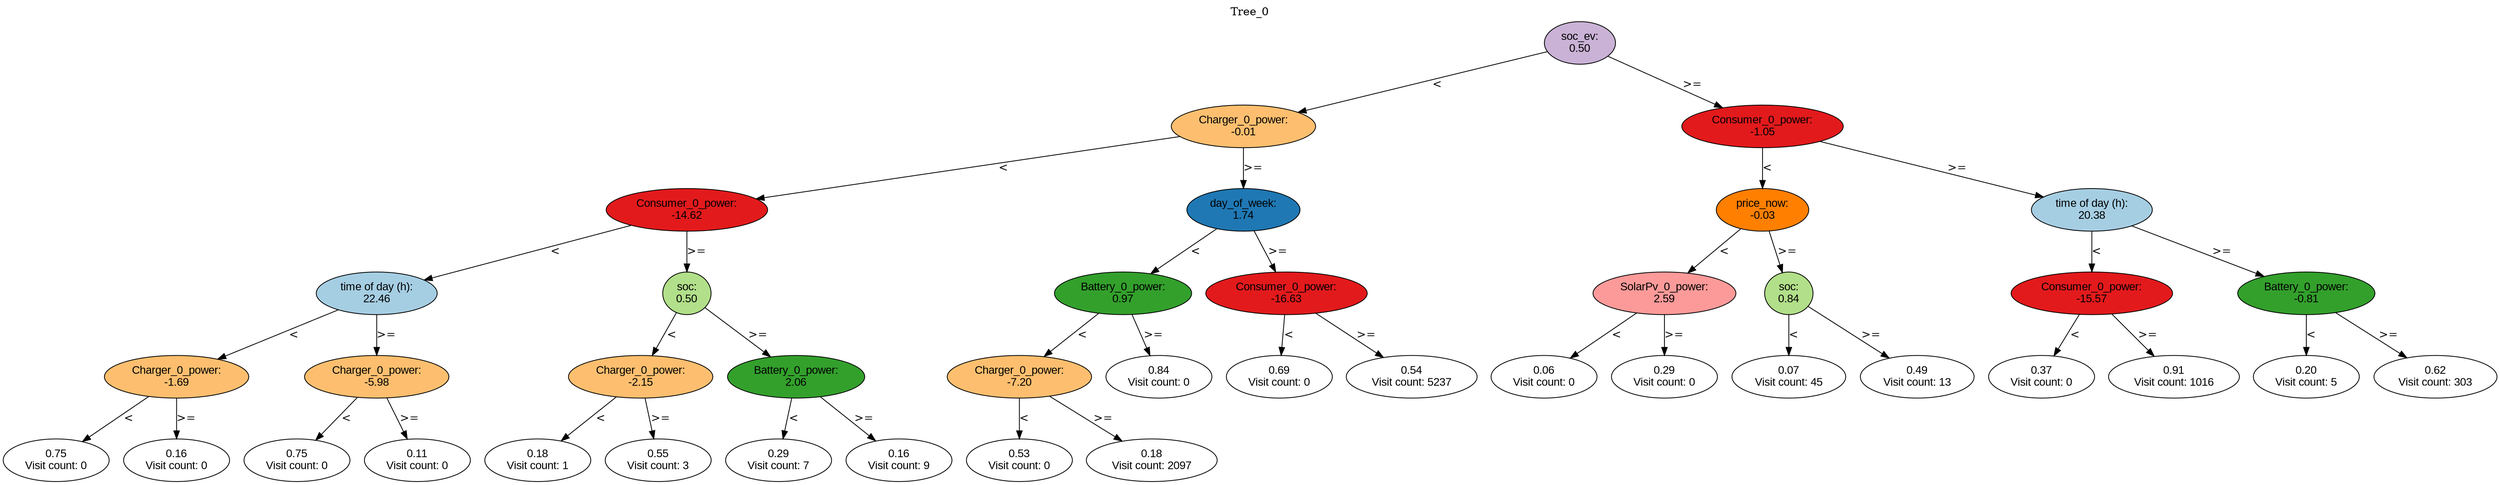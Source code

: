 digraph BST {
    node [fontname="Arial" style=filled colorscheme=paired12];
    0 [ label = "soc_ev:
0.50" fillcolor=9];
    1 [ label = "Charger_0_power:
-0.01" fillcolor=7];
    2 [ label = "Consumer_0_power:
-14.62" fillcolor=6];
    3 [ label = "time of day (h):
22.46" fillcolor=1];
    4 [ label = "Charger_0_power:
-1.69" fillcolor=7];
    5 [ label = "0.75
Visit count: 0" fillcolor=white];
    6 [ label = "0.16
Visit count: 0" fillcolor=white];
    7 [ label = "Charger_0_power:
-5.98" fillcolor=7];
    8 [ label = "0.75
Visit count: 0" fillcolor=white];
    9 [ label = "0.11
Visit count: 0" fillcolor=white];
    10 [ label = "soc:
0.50" fillcolor=3];
    11 [ label = "Charger_0_power:
-2.15" fillcolor=7];
    12 [ label = "0.18
Visit count: 1" fillcolor=white];
    13 [ label = "0.55
Visit count: 3" fillcolor=white];
    14 [ label = "Battery_0_power:
2.06" fillcolor=4];
    15 [ label = "0.29
Visit count: 7" fillcolor=white];
    16 [ label = "0.16
Visit count: 9" fillcolor=white];
    17 [ label = "day_of_week:
1.74" fillcolor=2];
    18 [ label = "Battery_0_power:
0.97" fillcolor=4];
    19 [ label = "Charger_0_power:
-7.20" fillcolor=7];
    20 [ label = "0.53
Visit count: 0" fillcolor=white];
    21 [ label = "0.18
Visit count: 2097" fillcolor=white];
    22 [ label = "0.84
Visit count: 0" fillcolor=white];
    23 [ label = "Consumer_0_power:
-16.63" fillcolor=6];
    24 [ label = "0.69
Visit count: 0" fillcolor=white];
    25 [ label = "0.54
Visit count: 5237" fillcolor=white];
    26 [ label = "Consumer_0_power:
-1.05" fillcolor=6];
    27 [ label = "price_now:
-0.03" fillcolor=8];
    28 [ label = "SolarPv_0_power:
2.59" fillcolor=5];
    29 [ label = "0.06
Visit count: 0" fillcolor=white];
    30 [ label = "0.29
Visit count: 0" fillcolor=white];
    31 [ label = "soc:
0.84" fillcolor=3];
    32 [ label = "0.07
Visit count: 45" fillcolor=white];
    33 [ label = "0.49
Visit count: 13" fillcolor=white];
    34 [ label = "time of day (h):
20.38" fillcolor=1];
    35 [ label = "Consumer_0_power:
-15.57" fillcolor=6];
    36 [ label = "0.37
Visit count: 0" fillcolor=white];
    37 [ label = "0.91
Visit count: 1016" fillcolor=white];
    38 [ label = "Battery_0_power:
-0.81" fillcolor=4];
    39 [ label = "0.20
Visit count: 5" fillcolor=white];
    40 [ label = "0.62
Visit count: 303" fillcolor=white];

    0  -> 1[ label = "<"];
    0  -> 26[ label = ">="];
    1  -> 2[ label = "<"];
    1  -> 17[ label = ">="];
    2  -> 3[ label = "<"];
    2  -> 10[ label = ">="];
    3  -> 4[ label = "<"];
    3  -> 7[ label = ">="];
    4  -> 5[ label = "<"];
    4  -> 6[ label = ">="];
    7  -> 8[ label = "<"];
    7  -> 9[ label = ">="];
    10  -> 11[ label = "<"];
    10  -> 14[ label = ">="];
    11  -> 12[ label = "<"];
    11  -> 13[ label = ">="];
    14  -> 15[ label = "<"];
    14  -> 16[ label = ">="];
    17  -> 18[ label = "<"];
    17  -> 23[ label = ">="];
    18  -> 19[ label = "<"];
    18  -> 22[ label = ">="];
    19  -> 20[ label = "<"];
    19  -> 21[ label = ">="];
    23  -> 24[ label = "<"];
    23  -> 25[ label = ">="];
    26  -> 27[ label = "<"];
    26  -> 34[ label = ">="];
    27  -> 28[ label = "<"];
    27  -> 31[ label = ">="];
    28  -> 29[ label = "<"];
    28  -> 30[ label = ">="];
    31  -> 32[ label = "<"];
    31  -> 33[ label = ">="];
    34  -> 35[ label = "<"];
    34  -> 38[ label = ">="];
    35  -> 36[ label = "<"];
    35  -> 37[ label = ">="];
    38  -> 39[ label = "<"];
    38  -> 40[ label = ">="];

    labelloc="t";
    label="Tree_0";
}
